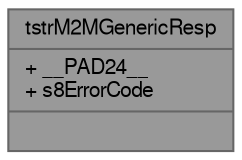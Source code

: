 digraph "tstrM2MGenericResp"
{
 // LATEX_PDF_SIZE
  bgcolor="transparent";
  edge [fontname=FreeSans,fontsize=10,labelfontname=FreeSans,labelfontsize=10];
  node [fontname=FreeSans,fontsize=10,shape=box,height=0.2,width=0.4];
  Node1 [shape=record,label="{tstrM2MGenericResp\n|+ __PAD24__\l+ s8ErrorCode\l|}",height=0.2,width=0.4,color="gray40", fillcolor="grey60", style="filled", fontcolor="black",tooltip="Generic success/error response."];
}
